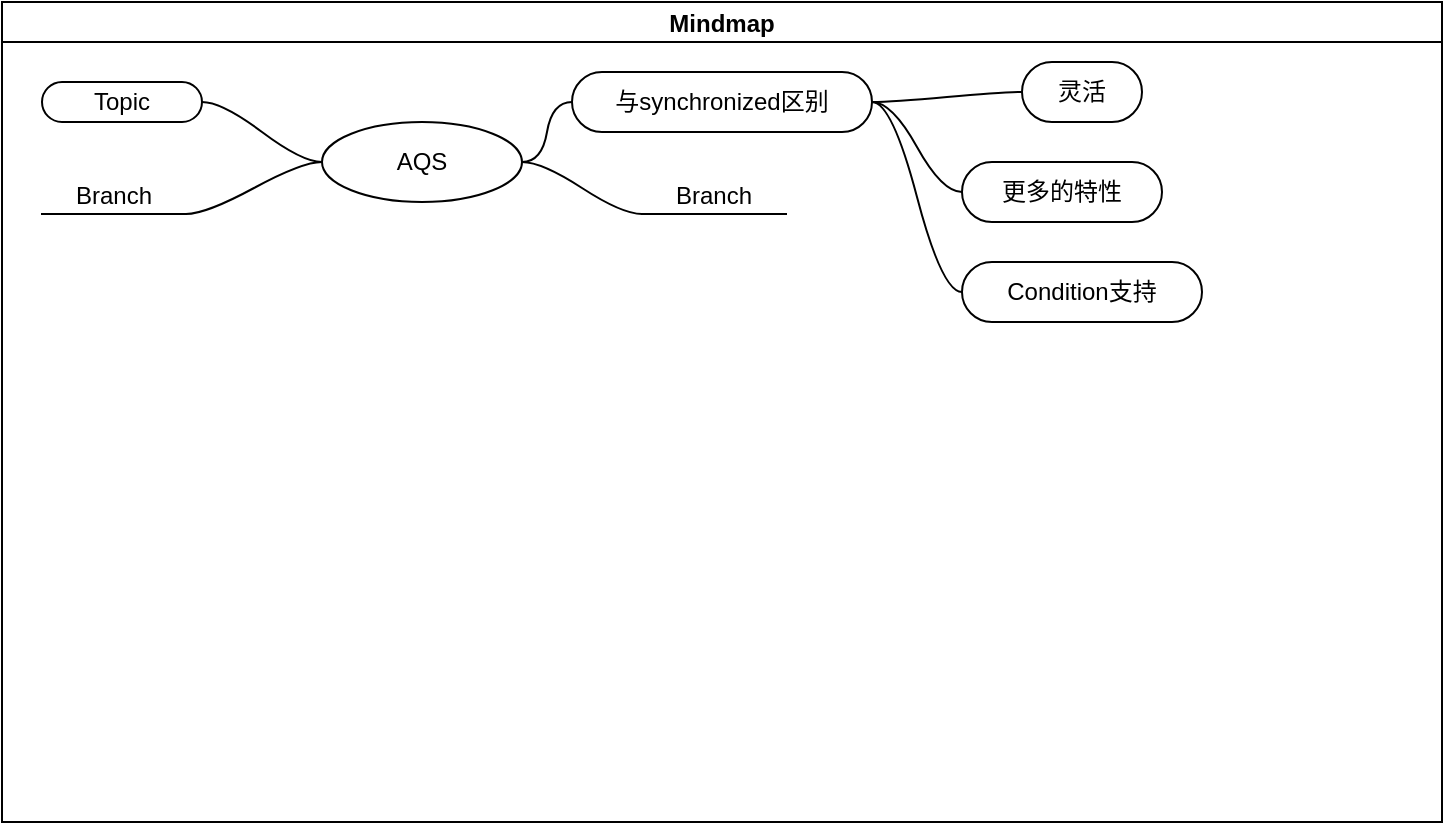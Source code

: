 <mxfile version="15.5.4" type="embed"><diagram id="jjqKf5pghSEpwyEeRSH7" name="Page-1"><mxGraphModel dx="738" dy="557" grid="1" gridSize="10" guides="1" tooltips="1" connect="1" arrows="1" fold="1" page="1" pageScale="1" pageWidth="850" pageHeight="1100" math="0" shadow="0"><root><mxCell id="0"/><mxCell id="1" parent="0"/><mxCell id="5" value="Mindmap" style="swimlane;startSize=20;horizontal=1;containerType=tree;" vertex="1" parent="1"><mxGeometry x="60" y="20" width="720" height="410" as="geometry"/></mxCell><mxCell id="6" value="" style="edgeStyle=entityRelationEdgeStyle;startArrow=none;endArrow=none;segment=10;curved=1;rounded=0;" edge="1" parent="5" source="10" target="11"><mxGeometry relative="1" as="geometry"/></mxCell><mxCell id="7" value="" style="edgeStyle=entityRelationEdgeStyle;startArrow=none;endArrow=none;segment=10;curved=1;rounded=0;" edge="1" parent="5" source="10" target="12"><mxGeometry relative="1" as="geometry"/></mxCell><mxCell id="8" value="" style="edgeStyle=entityRelationEdgeStyle;startArrow=none;endArrow=none;segment=10;curved=1;rounded=0;" edge="1" parent="5" source="10" target="13"><mxGeometry relative="1" as="geometry"/></mxCell><mxCell id="9" value="" style="edgeStyle=entityRelationEdgeStyle;startArrow=none;endArrow=none;segment=10;curved=1;rounded=0;" edge="1" parent="5" source="10" target="14"><mxGeometry relative="1" as="geometry"/></mxCell><mxCell id="10" value="AQS" style="ellipse;whiteSpace=wrap;html=1;align=center;treeFolding=1;treeMoving=1;newEdgeStyle={&quot;edgeStyle&quot;:&quot;entityRelationEdgeStyle&quot;,&quot;startArrow&quot;:&quot;none&quot;,&quot;endArrow&quot;:&quot;none&quot;,&quot;segment&quot;:10,&quot;curved&quot;:1};" vertex="1" parent="5"><mxGeometry x="160" y="60" width="100" height="40" as="geometry"/></mxCell><mxCell id="11" value="与synchronized区别" style="whiteSpace=wrap;html=1;rounded=1;arcSize=50;align=center;verticalAlign=middle;strokeWidth=1;autosize=1;spacing=4;treeFolding=1;treeMoving=1;newEdgeStyle={&quot;edgeStyle&quot;:&quot;entityRelationEdgeStyle&quot;,&quot;startArrow&quot;:&quot;none&quot;,&quot;endArrow&quot;:&quot;none&quot;,&quot;segment&quot;:10,&quot;curved&quot;:1};" vertex="1" parent="5"><mxGeometry x="285" y="35" width="150" height="30" as="geometry"/></mxCell><mxCell id="12" value="Branch" style="whiteSpace=wrap;html=1;shape=partialRectangle;top=0;left=0;bottom=1;right=0;points=[[0,1],[1,1]];fillColor=none;align=center;verticalAlign=bottom;routingCenterY=0.5;snapToPoint=1;autosize=1;treeFolding=1;treeMoving=1;newEdgeStyle={&quot;edgeStyle&quot;:&quot;entityRelationEdgeStyle&quot;,&quot;startArrow&quot;:&quot;none&quot;,&quot;endArrow&quot;:&quot;none&quot;,&quot;segment&quot;:10,&quot;curved&quot;:1};" vertex="1" parent="5"><mxGeometry x="320" y="80" width="72" height="26" as="geometry"/></mxCell><mxCell id="13" value="Topic" style="whiteSpace=wrap;html=1;rounded=1;arcSize=50;align=center;verticalAlign=middle;strokeWidth=1;autosize=1;spacing=4;treeFolding=1;treeMoving=1;newEdgeStyle={&quot;edgeStyle&quot;:&quot;entityRelationEdgeStyle&quot;,&quot;startArrow&quot;:&quot;none&quot;,&quot;endArrow&quot;:&quot;none&quot;,&quot;segment&quot;:10,&quot;curved&quot;:1};" vertex="1" parent="5"><mxGeometry x="20" y="40" width="80" height="20" as="geometry"/></mxCell><mxCell id="14" value="Branch" style="whiteSpace=wrap;html=1;shape=partialRectangle;top=0;left=0;bottom=1;right=0;points=[[0,1],[1,1]];fillColor=none;align=center;verticalAlign=bottom;routingCenterY=0.5;snapToPoint=1;autosize=1;treeFolding=1;treeMoving=1;newEdgeStyle={&quot;edgeStyle&quot;:&quot;entityRelationEdgeStyle&quot;,&quot;startArrow&quot;:&quot;none&quot;,&quot;endArrow&quot;:&quot;none&quot;,&quot;segment&quot;:10,&quot;curved&quot;:1};" vertex="1" parent="5"><mxGeometry x="20" y="80" width="72" height="26" as="geometry"/></mxCell><mxCell id="15" value="" style="edgeStyle=entityRelationEdgeStyle;startArrow=none;endArrow=none;segment=10;curved=1;rounded=0;" edge="1" target="16" source="11" parent="5"><mxGeometry relative="1" as="geometry"><mxPoint x="490" y="230" as="sourcePoint"/></mxGeometry></mxCell><mxCell id="16" value="灵活" style="whiteSpace=wrap;html=1;rounded=1;arcSize=50;align=center;verticalAlign=middle;strokeWidth=1;autosize=1;spacing=4;treeFolding=1;treeMoving=1;newEdgeStyle={&quot;edgeStyle&quot;:&quot;entityRelationEdgeStyle&quot;,&quot;startArrow&quot;:&quot;none&quot;,&quot;endArrow&quot;:&quot;none&quot;,&quot;segment&quot;:10,&quot;curved&quot;:1};" vertex="1" parent="5"><mxGeometry x="510" y="30" width="60" height="30" as="geometry"/></mxCell><mxCell id="17" value="" style="edgeStyle=entityRelationEdgeStyle;startArrow=none;endArrow=none;segment=10;curved=1;rounded=0;" edge="1" target="18" source="11" parent="5"><mxGeometry relative="1" as="geometry"><mxPoint x="665" y="200" as="sourcePoint"/></mxGeometry></mxCell><mxCell id="18" value="更多的特性" style="whiteSpace=wrap;html=1;rounded=1;arcSize=50;align=center;verticalAlign=middle;strokeWidth=1;autosize=1;spacing=4;treeFolding=1;treeMoving=1;newEdgeStyle={&quot;edgeStyle&quot;:&quot;entityRelationEdgeStyle&quot;,&quot;startArrow&quot;:&quot;none&quot;,&quot;endArrow&quot;:&quot;none&quot;,&quot;segment&quot;:10,&quot;curved&quot;:1};" vertex="1" parent="5"><mxGeometry x="480" y="80" width="100" height="30" as="geometry"/></mxCell><mxCell id="19" value="" style="edgeStyle=entityRelationEdgeStyle;startArrow=none;endArrow=none;segment=10;curved=1;rounded=0;" edge="1" target="20" source="11" parent="5"><mxGeometry relative="1" as="geometry"><mxPoint x="665" y="200" as="sourcePoint"/></mxGeometry></mxCell><mxCell id="20" value="Condition支持" style="whiteSpace=wrap;html=1;rounded=1;arcSize=50;align=center;verticalAlign=middle;strokeWidth=1;autosize=1;spacing=4;treeFolding=1;treeMoving=1;newEdgeStyle={&quot;edgeStyle&quot;:&quot;entityRelationEdgeStyle&quot;,&quot;startArrow&quot;:&quot;none&quot;,&quot;endArrow&quot;:&quot;none&quot;,&quot;segment&quot;:10,&quot;curved&quot;:1};" vertex="1" parent="5"><mxGeometry x="480" y="130" width="120" height="30" as="geometry"/></mxCell></root></mxGraphModel></diagram></mxfile>